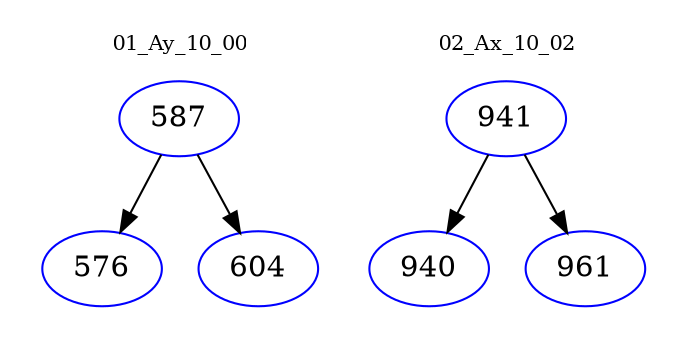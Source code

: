 digraph{
subgraph cluster_0 {
color = white
label = "01_Ay_10_00";
fontsize=10;
T0_587 [label="587", color="blue"]
T0_587 -> T0_576 [color="black"]
T0_576 [label="576", color="blue"]
T0_587 -> T0_604 [color="black"]
T0_604 [label="604", color="blue"]
}
subgraph cluster_1 {
color = white
label = "02_Ax_10_02";
fontsize=10;
T1_941 [label="941", color="blue"]
T1_941 -> T1_940 [color="black"]
T1_940 [label="940", color="blue"]
T1_941 -> T1_961 [color="black"]
T1_961 [label="961", color="blue"]
}
}
